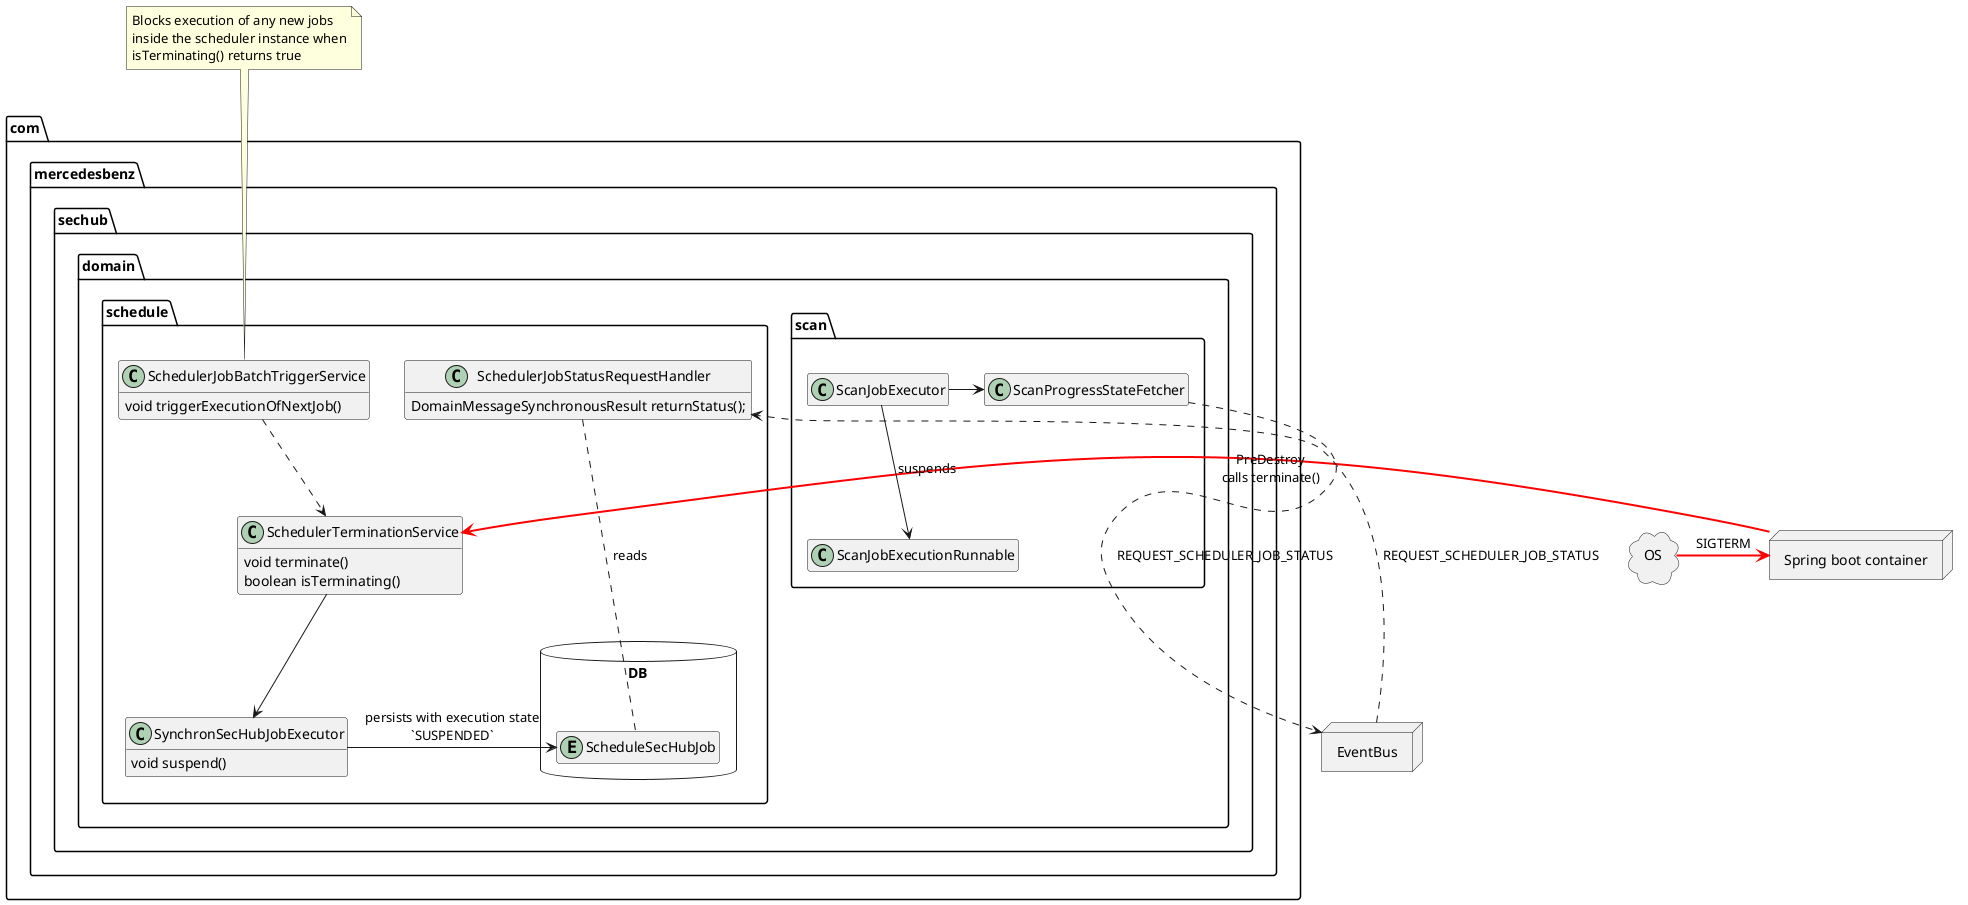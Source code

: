 ' SPDX-License-Identifier: MIT
@startuml

'Hide empty parts:
hide empty fields
hide empty methods

'You can find more examples at https://plantuml.com/class-diagram

package com.mercedesbenz.sechub.domain.scan {
	
	class ScanProgressStateFetcher 
	 
	class ScanJobExecutor {
	
	}
	 
	class ScanJobExecutionRunnable {
	
	}
}



package com.mercedesbenz.sechub.domain.schedule {

	class SynchronSecHubJobExecutor {
	   void suspend()
	}
	
	class SchedulerTerminationService {
	   void terminate()
	   boolean isTerminating()
	}
	
	class SchedulerJobBatchTriggerService {
	   void triggerExecutionOfNextJob()
	}
	
	class SchedulerJobStatusRequestHandler {
	   DomainMessageSynchronousResult returnStatus();
	}
	
	database DB {
    	entity ScheduleSecHubJob {
    	}
	}
	
}

SchedulerJobBatchTriggerService ..> SchedulerTerminationService 
SynchronSecHubJobExecutor -> ScheduleSecHubJob : persists with execution state\n`SUSPENDED`


node EventBus {
}

node springcontainer as "Spring boot container" {
}

cloud OS {

}
OS -[#red,bold]> springcontainer: SIGTERM
springcontainer -[#red,bold]> SchedulerTerminationService: PreDestroy\ncalls terminate()

ScanProgressStateFetcher ...> EventBus : REQUEST_SCHEDULER_JOB_STATUS
EventBus ...> SchedulerJobStatusRequestHandler: REQUEST_SCHEDULER_JOB_STATUS
ScanJobExecutor -> ScanProgressStateFetcher 
ScanJobExecutor --> ScanJobExecutionRunnable: suspends

SchedulerTerminationService --> SynchronSecHubJobExecutor
SchedulerJobStatusRequestHandler ... ScheduleSecHubJob : reads

note top of SchedulerJobBatchTriggerService
Blocks execution of any new jobs 
inside the scheduler instance when
isTerminating() returns true
end note 

@enduml
